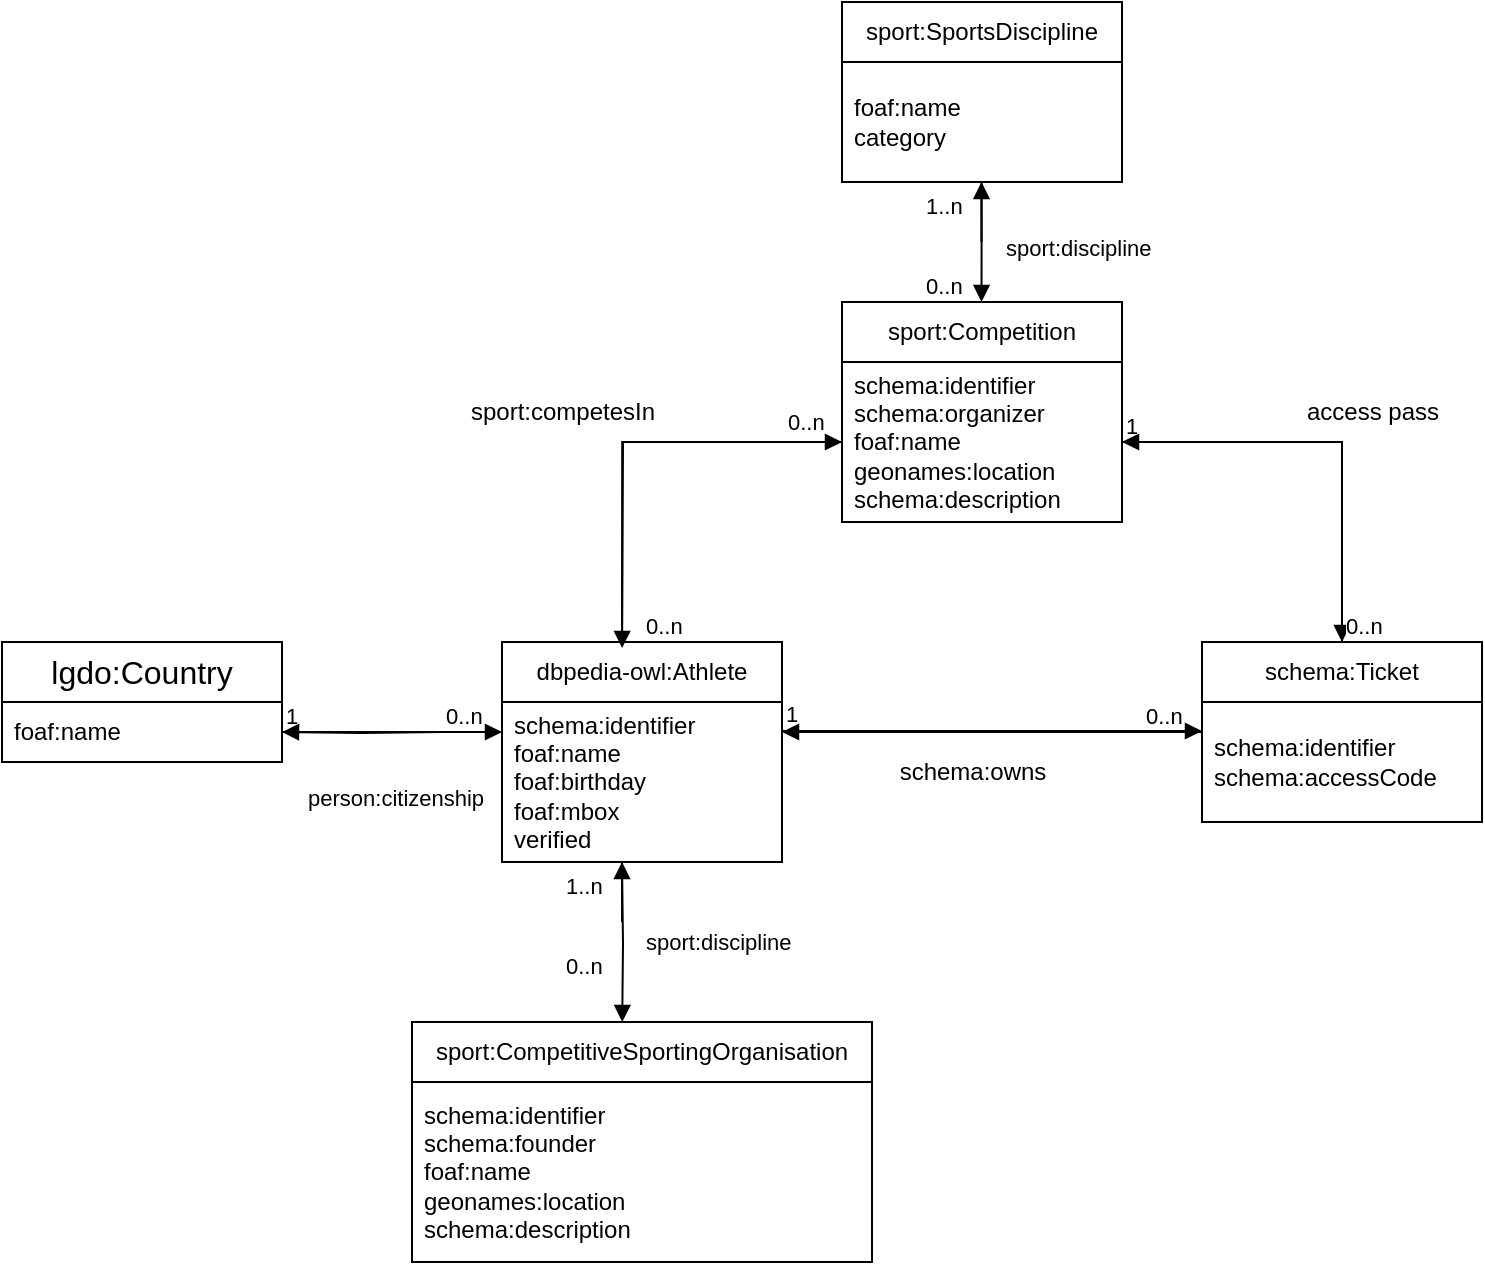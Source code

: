 <mxfile version="26.2.13">
  <diagram name="Page-1" id="98r6AJ8uLR05V-pvXEcC">
    <mxGraphModel dx="1044" dy="1696" grid="1" gridSize="10" guides="1" tooltips="1" connect="1" arrows="1" fold="1" page="1" pageScale="1" pageWidth="827" pageHeight="1169" math="0" shadow="0">
      <root>
        <mxCell id="0" />
        <mxCell id="1" parent="0" />
        <mxCell id="x0VOnaU2N4GcqjknuEPg-4" value="dbpedia-owl:Athlete" style="swimlane;fontStyle=0;childLayout=stackLayout;horizontal=1;startSize=30;horizontalStack=0;resizeParent=1;resizeParentMax=0;resizeLast=0;collapsible=1;marginBottom=0;whiteSpace=wrap;html=1;" parent="1" vertex="1">
          <mxGeometry x="310" y="190" width="140" height="110" as="geometry" />
        </mxCell>
        <mxCell id="x0VOnaU2N4GcqjknuEPg-5" value="&lt;div&gt;schema:identifier&lt;/div&gt;foaf:name&lt;div&gt;foaf:birthday&lt;/div&gt;&lt;div&gt;foaf:mbox&lt;/div&gt;&lt;div&gt;verified&lt;/div&gt;" style="text;strokeColor=none;fillColor=none;align=left;verticalAlign=middle;spacingLeft=4;spacingRight=4;overflow=hidden;points=[[0,0.5],[1,0.5]];portConstraint=eastwest;rotatable=0;whiteSpace=wrap;html=1;" parent="x0VOnaU2N4GcqjknuEPg-4" vertex="1">
          <mxGeometry y="30" width="140" height="80" as="geometry" />
        </mxCell>
        <mxCell id="x0VOnaU2N4GcqjknuEPg-8" value="schema:Ticket" style="swimlane;fontStyle=0;childLayout=stackLayout;horizontal=1;startSize=30;horizontalStack=0;resizeParent=1;resizeParentMax=0;resizeLast=0;collapsible=1;marginBottom=0;whiteSpace=wrap;html=1;" parent="1" vertex="1">
          <mxGeometry x="660" y="190" width="140" height="90" as="geometry" />
        </mxCell>
        <mxCell id="x0VOnaU2N4GcqjknuEPg-9" value="schema:identifier&lt;div&gt;schema:accessCode&lt;/div&gt;" style="text;strokeColor=none;fillColor=none;align=left;verticalAlign=middle;spacingLeft=4;spacingRight=4;overflow=hidden;points=[[0,0.5],[1,0.5]];portConstraint=eastwest;rotatable=0;whiteSpace=wrap;html=1;" parent="x0VOnaU2N4GcqjknuEPg-8" vertex="1">
          <mxGeometry y="30" width="140" height="60" as="geometry" />
        </mxCell>
        <mxCell id="x0VOnaU2N4GcqjknuEPg-12" value="&lt;font size=&quot;3&quot;&gt;lgdo:Country&lt;/font&gt;" style="swimlane;fontStyle=0;childLayout=stackLayout;horizontal=1;startSize=30;horizontalStack=0;resizeParent=1;resizeParentMax=0;resizeLast=0;collapsible=1;marginBottom=0;whiteSpace=wrap;html=1;" parent="1" vertex="1">
          <mxGeometry x="60" y="190" width="140" height="60" as="geometry" />
        </mxCell>
        <mxCell id="x0VOnaU2N4GcqjknuEPg-13" value="foaf:name" style="text;strokeColor=none;fillColor=none;align=left;verticalAlign=middle;spacingLeft=4;spacingRight=4;overflow=hidden;points=[[0,0.5],[1,0.5]];portConstraint=eastwest;rotatable=0;whiteSpace=wrap;html=1;" parent="x0VOnaU2N4GcqjknuEPg-12" vertex="1">
          <mxGeometry y="30" width="140" height="30" as="geometry" />
        </mxCell>
        <mxCell id="x0VOnaU2N4GcqjknuEPg-16" value="person:citizenship" style="endArrow=block;endFill=1;html=1;edgeStyle=orthogonalEdgeStyle;align=left;verticalAlign=top;rounded=0;" parent="1" source="x0VOnaU2N4GcqjknuEPg-13" target="x0VOnaU2N4GcqjknuEPg-5" edge="1">
          <mxGeometry x="-0.818" y="-20" relative="1" as="geometry">
            <mxPoint x="330" y="280" as="sourcePoint" />
            <mxPoint x="490" y="280" as="targetPoint" />
            <mxPoint x="1" as="offset" />
            <Array as="points">
              <mxPoint x="280" y="235" />
              <mxPoint x="280" y="235" />
            </Array>
          </mxGeometry>
        </mxCell>
        <mxCell id="x0VOnaU2N4GcqjknuEPg-17" value="1" style="edgeLabel;resizable=0;html=1;align=left;verticalAlign=bottom;" parent="x0VOnaU2N4GcqjknuEPg-16" connectable="0" vertex="1">
          <mxGeometry x="-1" relative="1" as="geometry" />
        </mxCell>
        <mxCell id="x0VOnaU2N4GcqjknuEPg-18" value="" style="endArrow=block;endFill=1;html=1;edgeStyle=orthogonalEdgeStyle;align=left;verticalAlign=top;rounded=0;entryX=1;entryY=0.5;entryDx=0;entryDy=0;" parent="1" target="x0VOnaU2N4GcqjknuEPg-13" edge="1">
          <mxGeometry x="-1" relative="1" as="geometry">
            <mxPoint x="280" y="235" as="sourcePoint" />
            <mxPoint x="490" y="280" as="targetPoint" />
            <mxPoint as="offset" />
          </mxGeometry>
        </mxCell>
        <mxCell id="x0VOnaU2N4GcqjknuEPg-19" value="0..n" style="edgeLabel;resizable=0;html=1;align=left;verticalAlign=bottom;" parent="x0VOnaU2N4GcqjknuEPg-18" connectable="0" vertex="1">
          <mxGeometry x="-1" relative="1" as="geometry" />
        </mxCell>
        <mxCell id="x0VOnaU2N4GcqjknuEPg-21" value="" style="endArrow=block;endFill=1;html=1;edgeStyle=orthogonalEdgeStyle;align=left;verticalAlign=top;rounded=0;" parent="1" target="x0VOnaU2N4GcqjknuEPg-9" edge="1">
          <mxGeometry x="-1" relative="1" as="geometry">
            <mxPoint x="450" y="234.5" as="sourcePoint" />
            <mxPoint x="560" y="234.5" as="targetPoint" />
            <Array as="points">
              <mxPoint x="610" y="235" />
              <mxPoint x="610" y="235" />
            </Array>
          </mxGeometry>
        </mxCell>
        <mxCell id="x0VOnaU2N4GcqjknuEPg-22" value="1" style="edgeLabel;resizable=0;html=1;align=left;verticalAlign=bottom;" parent="x0VOnaU2N4GcqjknuEPg-21" connectable="0" vertex="1">
          <mxGeometry x="-1" relative="1" as="geometry" />
        </mxCell>
        <mxCell id="x0VOnaU2N4GcqjknuEPg-23" value="" style="endArrow=block;endFill=1;html=1;edgeStyle=orthogonalEdgeStyle;align=left;verticalAlign=top;rounded=0;" parent="1" edge="1">
          <mxGeometry x="-1" relative="1" as="geometry">
            <mxPoint x="660" y="235" as="sourcePoint" />
            <mxPoint x="450" y="235" as="targetPoint" />
            <mxPoint as="offset" />
          </mxGeometry>
        </mxCell>
        <mxCell id="x0VOnaU2N4GcqjknuEPg-24" value="0..n" style="edgeLabel;resizable=0;html=1;align=left;verticalAlign=bottom;" parent="x0VOnaU2N4GcqjknuEPg-23" connectable="0" vertex="1">
          <mxGeometry x="-1" relative="1" as="geometry">
            <mxPoint x="-30" as="offset" />
          </mxGeometry>
        </mxCell>
        <mxCell id="x0VOnaU2N4GcqjknuEPg-25" value="schema:owns" style="text;html=1;align=center;verticalAlign=middle;resizable=0;points=[];autosize=1;strokeColor=none;fillColor=none;" parent="1" vertex="1">
          <mxGeometry x="495" y="240" width="100" height="30" as="geometry" />
        </mxCell>
        <mxCell id="Qo-kmksnqTlogsNe4je5-5" value="sport:Competition" style="swimlane;fontStyle=0;childLayout=stackLayout;horizontal=1;startSize=30;horizontalStack=0;resizeParent=1;resizeParentMax=0;resizeLast=0;collapsible=1;marginBottom=0;whiteSpace=wrap;html=1;" vertex="1" parent="1">
          <mxGeometry x="480" y="20" width="140" height="110" as="geometry" />
        </mxCell>
        <mxCell id="Qo-kmksnqTlogsNe4je5-6" value="schema:identifier&lt;div&gt;schema:organizer&lt;br&gt;&lt;div&gt;foaf:name&lt;/div&gt;&lt;div&gt;geonames:location&lt;br&gt;schema:description&lt;/div&gt;&lt;/div&gt;" style="text;strokeColor=none;fillColor=none;align=left;verticalAlign=middle;spacingLeft=4;spacingRight=4;overflow=hidden;points=[[0,0.5],[1,0.5]];portConstraint=eastwest;rotatable=0;whiteSpace=wrap;html=1;" vertex="1" parent="Qo-kmksnqTlogsNe4je5-5">
          <mxGeometry y="30" width="140" height="80" as="geometry" />
        </mxCell>
        <mxCell id="Qo-kmksnqTlogsNe4je5-9" value="" style="endArrow=block;endFill=1;html=1;edgeStyle=orthogonalEdgeStyle;align=left;verticalAlign=top;rounded=0;" edge="1" parent="1" target="Qo-kmksnqTlogsNe4je5-6">
          <mxGeometry x="-1" relative="1" as="geometry">
            <mxPoint x="370" y="190" as="sourcePoint" />
            <mxPoint x="480" y="80.5" as="targetPoint" />
          </mxGeometry>
        </mxCell>
        <mxCell id="Qo-kmksnqTlogsNe4je5-10" value="0..n" style="edgeLabel;resizable=0;html=1;align=left;verticalAlign=bottom;" connectable="0" vertex="1" parent="Qo-kmksnqTlogsNe4je5-9">
          <mxGeometry x="-1" relative="1" as="geometry">
            <mxPoint x="10" as="offset" />
          </mxGeometry>
        </mxCell>
        <mxCell id="Qo-kmksnqTlogsNe4je5-13" value="sport:competesIn" style="text;html=1;align=center;verticalAlign=middle;resizable=0;points=[];autosize=1;strokeColor=none;fillColor=none;" vertex="1" parent="1">
          <mxGeometry x="280" y="60" width="120" height="30" as="geometry" />
        </mxCell>
        <mxCell id="Qo-kmksnqTlogsNe4je5-14" value="" style="endArrow=block;endFill=1;html=1;edgeStyle=orthogonalEdgeStyle;align=left;verticalAlign=top;rounded=0;entryX=0.5;entryY=0;entryDx=0;entryDy=0;" edge="1" parent="1" source="Qo-kmksnqTlogsNe4je5-6" target="x0VOnaU2N4GcqjknuEPg-8">
          <mxGeometry x="-1" relative="1" as="geometry">
            <mxPoint x="625" y="80" as="sourcePoint" />
            <mxPoint x="835" y="80.5" as="targetPoint" />
          </mxGeometry>
        </mxCell>
        <mxCell id="Qo-kmksnqTlogsNe4je5-15" value="1" style="edgeLabel;resizable=0;html=1;align=left;verticalAlign=bottom;" connectable="0" vertex="1" parent="Qo-kmksnqTlogsNe4je5-14">
          <mxGeometry x="-1" relative="1" as="geometry" />
        </mxCell>
        <mxCell id="Qo-kmksnqTlogsNe4je5-16" value="" style="endArrow=block;endFill=1;html=1;edgeStyle=orthogonalEdgeStyle;align=left;verticalAlign=top;rounded=0;entryX=1;entryY=0.5;entryDx=0;entryDy=0;exitX=0.5;exitY=0;exitDx=0;exitDy=0;" edge="1" parent="1" source="x0VOnaU2N4GcqjknuEPg-8" target="Qo-kmksnqTlogsNe4je5-6">
          <mxGeometry x="-1" relative="1" as="geometry">
            <mxPoint x="795" y="80" as="sourcePoint" />
            <mxPoint x="625" y="80.5" as="targetPoint" />
            <mxPoint as="offset" />
          </mxGeometry>
        </mxCell>
        <mxCell id="Qo-kmksnqTlogsNe4je5-17" value="0..n" style="edgeLabel;resizable=0;html=1;align=left;verticalAlign=bottom;" connectable="0" vertex="1" parent="Qo-kmksnqTlogsNe4je5-16">
          <mxGeometry x="-1" relative="1" as="geometry" />
        </mxCell>
        <mxCell id="Qo-kmksnqTlogsNe4je5-18" value="access pass" style="text;html=1;align=center;verticalAlign=middle;resizable=0;points=[];autosize=1;strokeColor=none;fillColor=none;" vertex="1" parent="1">
          <mxGeometry x="700" y="60" width="90" height="30" as="geometry" />
        </mxCell>
        <mxCell id="Qo-kmksnqTlogsNe4je5-19" value="sport:SportsDiscipline" style="swimlane;fontStyle=0;childLayout=stackLayout;horizontal=1;startSize=30;horizontalStack=0;resizeParent=1;resizeParentMax=0;resizeLast=0;collapsible=1;marginBottom=0;whiteSpace=wrap;html=1;" vertex="1" parent="1">
          <mxGeometry x="480" y="-130" width="140" height="90" as="geometry" />
        </mxCell>
        <mxCell id="Qo-kmksnqTlogsNe4je5-20" value="&lt;div&gt;foaf:name&lt;/div&gt;&lt;div&gt;c&lt;span style=&quot;background-color: transparent; color: light-dark(rgb(0, 0, 0), rgb(255, 255, 255));&quot;&gt;ategory&lt;/span&gt;&lt;/div&gt;" style="text;strokeColor=none;fillColor=none;align=left;verticalAlign=middle;spacingLeft=4;spacingRight=4;overflow=hidden;points=[[0,0.5],[1,0.5]];portConstraint=eastwest;rotatable=0;whiteSpace=wrap;html=1;" vertex="1" parent="Qo-kmksnqTlogsNe4je5-19">
          <mxGeometry y="30" width="140" height="60" as="geometry" />
        </mxCell>
        <mxCell id="Qo-kmksnqTlogsNe4je5-21" value="sport:discipline" style="endArrow=block;endFill=1;html=1;edgeStyle=orthogonalEdgeStyle;align=left;verticalAlign=top;rounded=0;entryX=0.5;entryY=0;entryDx=0;entryDy=0;" edge="1" parent="1">
          <mxGeometry x="-0.333" y="10" relative="1" as="geometry">
            <mxPoint x="549.75" y="-40" as="sourcePoint" />
            <mxPoint x="549.75" y="20" as="targetPoint" />
            <mxPoint as="offset" />
            <Array as="points">
              <mxPoint x="549.75" y="-10" />
            </Array>
          </mxGeometry>
        </mxCell>
        <mxCell id="Qo-kmksnqTlogsNe4je5-22" value="0..n" style="edgeLabel;resizable=0;html=1;align=left;verticalAlign=bottom;" connectable="0" vertex="1" parent="Qo-kmksnqTlogsNe4je5-21">
          <mxGeometry x="-1" relative="1" as="geometry">
            <mxPoint x="-30" y="60" as="offset" />
          </mxGeometry>
        </mxCell>
        <mxCell id="Qo-kmksnqTlogsNe4je5-23" value="" style="endArrow=block;endFill=1;html=1;edgeStyle=orthogonalEdgeStyle;align=left;verticalAlign=top;rounded=0;entryX=0.5;entryY=1;entryDx=0;entryDy=0;entryPerimeter=0;" edge="1" parent="1">
          <mxGeometry x="-1" relative="1" as="geometry">
            <mxPoint x="549.75" y="-10" as="sourcePoint" />
            <mxPoint x="549.75" y="-40" as="targetPoint" />
            <mxPoint as="offset" />
          </mxGeometry>
        </mxCell>
        <mxCell id="Qo-kmksnqTlogsNe4je5-24" value="1..n" style="edgeLabel;resizable=0;html=1;align=left;verticalAlign=bottom;" connectable="0" vertex="1" parent="Qo-kmksnqTlogsNe4je5-23">
          <mxGeometry x="-1" relative="1" as="geometry">
            <mxPoint x="-30" y="-10" as="offset" />
          </mxGeometry>
        </mxCell>
        <mxCell id="Qo-kmksnqTlogsNe4je5-28" value="sport:CompetitiveSportingOrganisation" style="swimlane;fontStyle=0;childLayout=stackLayout;horizontal=1;startSize=30;horizontalStack=0;resizeParent=1;resizeParentMax=0;resizeLast=0;collapsible=1;marginBottom=0;whiteSpace=wrap;html=1;" vertex="1" parent="1">
          <mxGeometry x="265" y="380" width="230" height="120" as="geometry" />
        </mxCell>
        <mxCell id="Qo-kmksnqTlogsNe4je5-29" value="&lt;div&gt;schema:identifier&lt;/div&gt;&lt;div&gt;schema:founder&lt;br&gt;foaf:name&lt;/div&gt;&lt;div&gt;geonames:location&lt;br&gt;schema:description&lt;/div&gt;" style="text;strokeColor=none;fillColor=none;align=left;verticalAlign=middle;spacingLeft=4;spacingRight=4;overflow=hidden;points=[[0,0.5],[1,0.5]];portConstraint=eastwest;rotatable=0;whiteSpace=wrap;html=1;" vertex="1" parent="Qo-kmksnqTlogsNe4je5-28">
          <mxGeometry y="30" width="230" height="90" as="geometry" />
        </mxCell>
        <mxCell id="Qo-kmksnqTlogsNe4je5-30" value="sport:discipline" style="endArrow=block;endFill=1;html=1;edgeStyle=orthogonalEdgeStyle;align=left;verticalAlign=top;rounded=0;entryX=0.457;entryY=0;entryDx=0;entryDy=0;entryPerimeter=0;" edge="1" parent="1" target="Qo-kmksnqTlogsNe4je5-28">
          <mxGeometry x="-0.333" y="10" relative="1" as="geometry">
            <mxPoint x="370" y="300" as="sourcePoint" />
            <mxPoint x="370" y="360" as="targetPoint" />
            <mxPoint as="offset" />
            <Array as="points" />
          </mxGeometry>
        </mxCell>
        <mxCell id="Qo-kmksnqTlogsNe4je5-31" value="0..n" style="edgeLabel;resizable=0;html=1;align=left;verticalAlign=bottom;" connectable="0" vertex="1" parent="Qo-kmksnqTlogsNe4je5-30">
          <mxGeometry x="-1" relative="1" as="geometry">
            <mxPoint x="-30" y="60" as="offset" />
          </mxGeometry>
        </mxCell>
        <mxCell id="Qo-kmksnqTlogsNe4je5-32" value="" style="endArrow=block;endFill=1;html=1;edgeStyle=orthogonalEdgeStyle;align=left;verticalAlign=top;rounded=0;entryX=0.5;entryY=1;entryDx=0;entryDy=0;entryPerimeter=0;" edge="1" parent="1">
          <mxGeometry x="-1" relative="1" as="geometry">
            <mxPoint x="370" y="330" as="sourcePoint" />
            <mxPoint x="370" y="300" as="targetPoint" />
            <mxPoint as="offset" />
          </mxGeometry>
        </mxCell>
        <mxCell id="Qo-kmksnqTlogsNe4je5-33" value="1..n" style="edgeLabel;resizable=0;html=1;align=left;verticalAlign=bottom;" connectable="0" vertex="1" parent="Qo-kmksnqTlogsNe4je5-32">
          <mxGeometry x="-1" relative="1" as="geometry">
            <mxPoint x="-30" y="-10" as="offset" />
          </mxGeometry>
        </mxCell>
        <mxCell id="Qo-kmksnqTlogsNe4je5-34" value="" style="endArrow=block;endFill=1;html=1;edgeStyle=orthogonalEdgeStyle;align=left;verticalAlign=top;rounded=0;entryX=0.429;entryY=0.027;entryDx=0;entryDy=0;entryPerimeter=0;" edge="1" parent="1" source="Qo-kmksnqTlogsNe4je5-6" target="x0VOnaU2N4GcqjknuEPg-4">
          <mxGeometry x="-1" relative="1" as="geometry">
            <mxPoint x="350" y="125" as="sourcePoint" />
            <mxPoint x="460" y="20" as="targetPoint" />
          </mxGeometry>
        </mxCell>
        <mxCell id="Qo-kmksnqTlogsNe4je5-36" value="0..n" style="edgeLabel;resizable=0;html=1;align=left;verticalAlign=bottom;" connectable="0" vertex="1" parent="1">
          <mxGeometry x="450" y="80" as="geometry">
            <mxPoint x="1" y="8" as="offset" />
          </mxGeometry>
        </mxCell>
      </root>
    </mxGraphModel>
  </diagram>
</mxfile>
